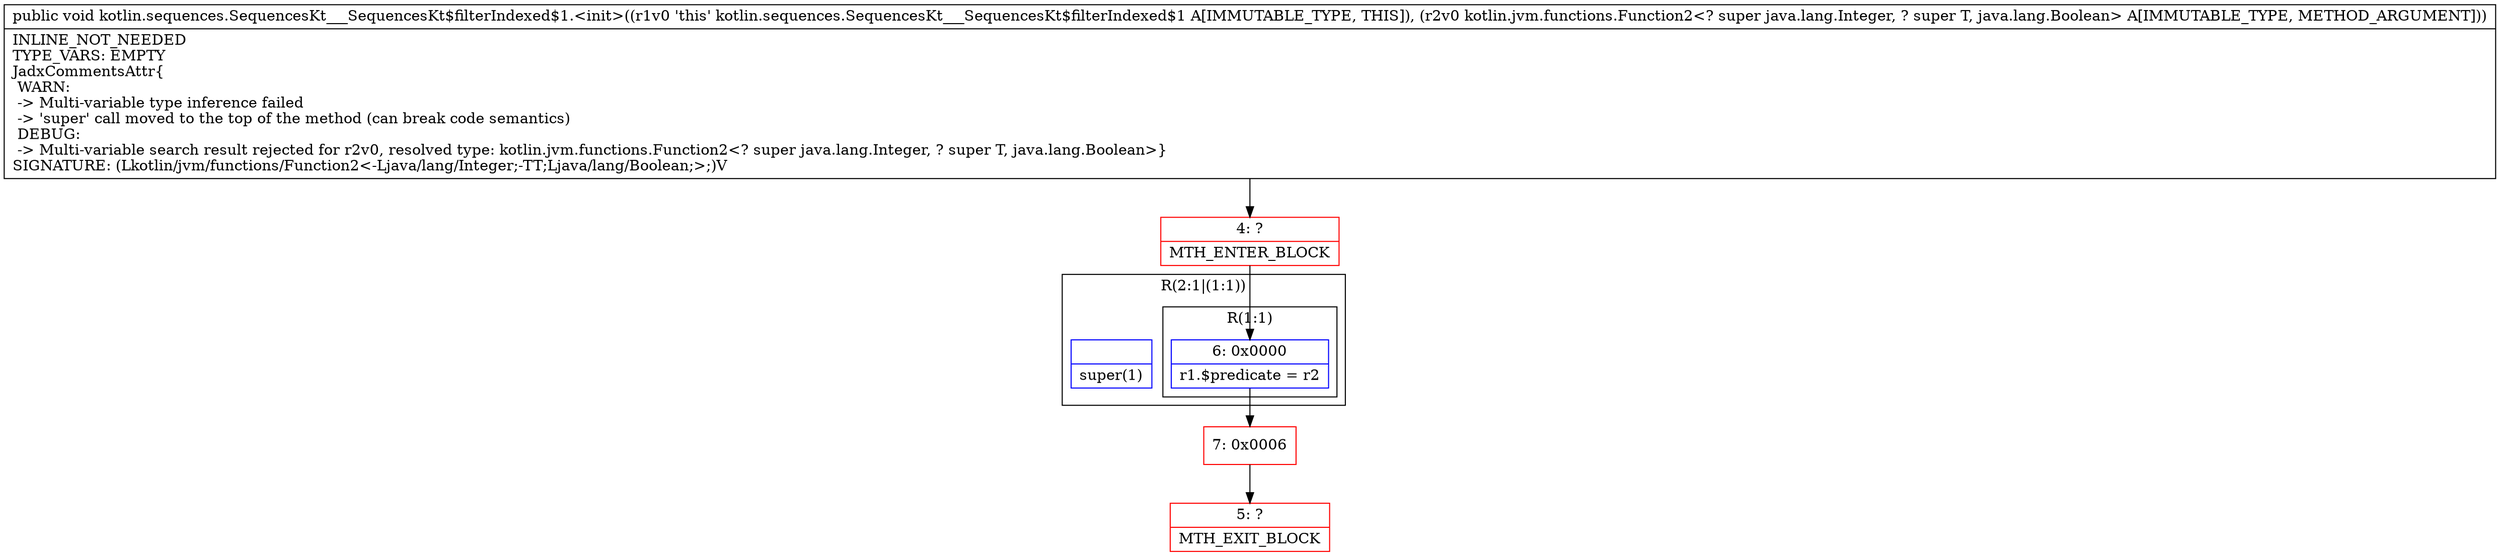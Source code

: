 digraph "CFG forkotlin.sequences.SequencesKt___SequencesKt$filterIndexed$1.\<init\>(Lkotlin\/jvm\/functions\/Function2;)V" {
subgraph cluster_Region_1420241241 {
label = "R(2:1|(1:1))";
node [shape=record,color=blue];
Node_InsnContainer_1353615092 [shape=record,label="{|super(1)\l}"];
subgraph cluster_Region_155779248 {
label = "R(1:1)";
node [shape=record,color=blue];
Node_6 [shape=record,label="{6\:\ 0x0000|r1.$predicate = r2\l}"];
}
}
Node_4 [shape=record,color=red,label="{4\:\ ?|MTH_ENTER_BLOCK\l}"];
Node_7 [shape=record,color=red,label="{7\:\ 0x0006}"];
Node_5 [shape=record,color=red,label="{5\:\ ?|MTH_EXIT_BLOCK\l}"];
MethodNode[shape=record,label="{public void kotlin.sequences.SequencesKt___SequencesKt$filterIndexed$1.\<init\>((r1v0 'this' kotlin.sequences.SequencesKt___SequencesKt$filterIndexed$1 A[IMMUTABLE_TYPE, THIS]), (r2v0 kotlin.jvm.functions.Function2\<? super java.lang.Integer, ? super T, java.lang.Boolean\> A[IMMUTABLE_TYPE, METHOD_ARGUMENT]))  | INLINE_NOT_NEEDED\lTYPE_VARS: EMPTY\lJadxCommentsAttr\{\l WARN: \l \-\> Multi\-variable type inference failed\l \-\> 'super' call moved to the top of the method (can break code semantics)\l DEBUG: \l \-\> Multi\-variable search result rejected for r2v0, resolved type: kotlin.jvm.functions.Function2\<? super java.lang.Integer, ? super T, java.lang.Boolean\>\}\lSIGNATURE: (Lkotlin\/jvm\/functions\/Function2\<\-Ljava\/lang\/Integer;\-TT;Ljava\/lang\/Boolean;\>;)V\l}"];
MethodNode -> Node_4;Node_6 -> Node_7;
Node_4 -> Node_6;
Node_7 -> Node_5;
}

